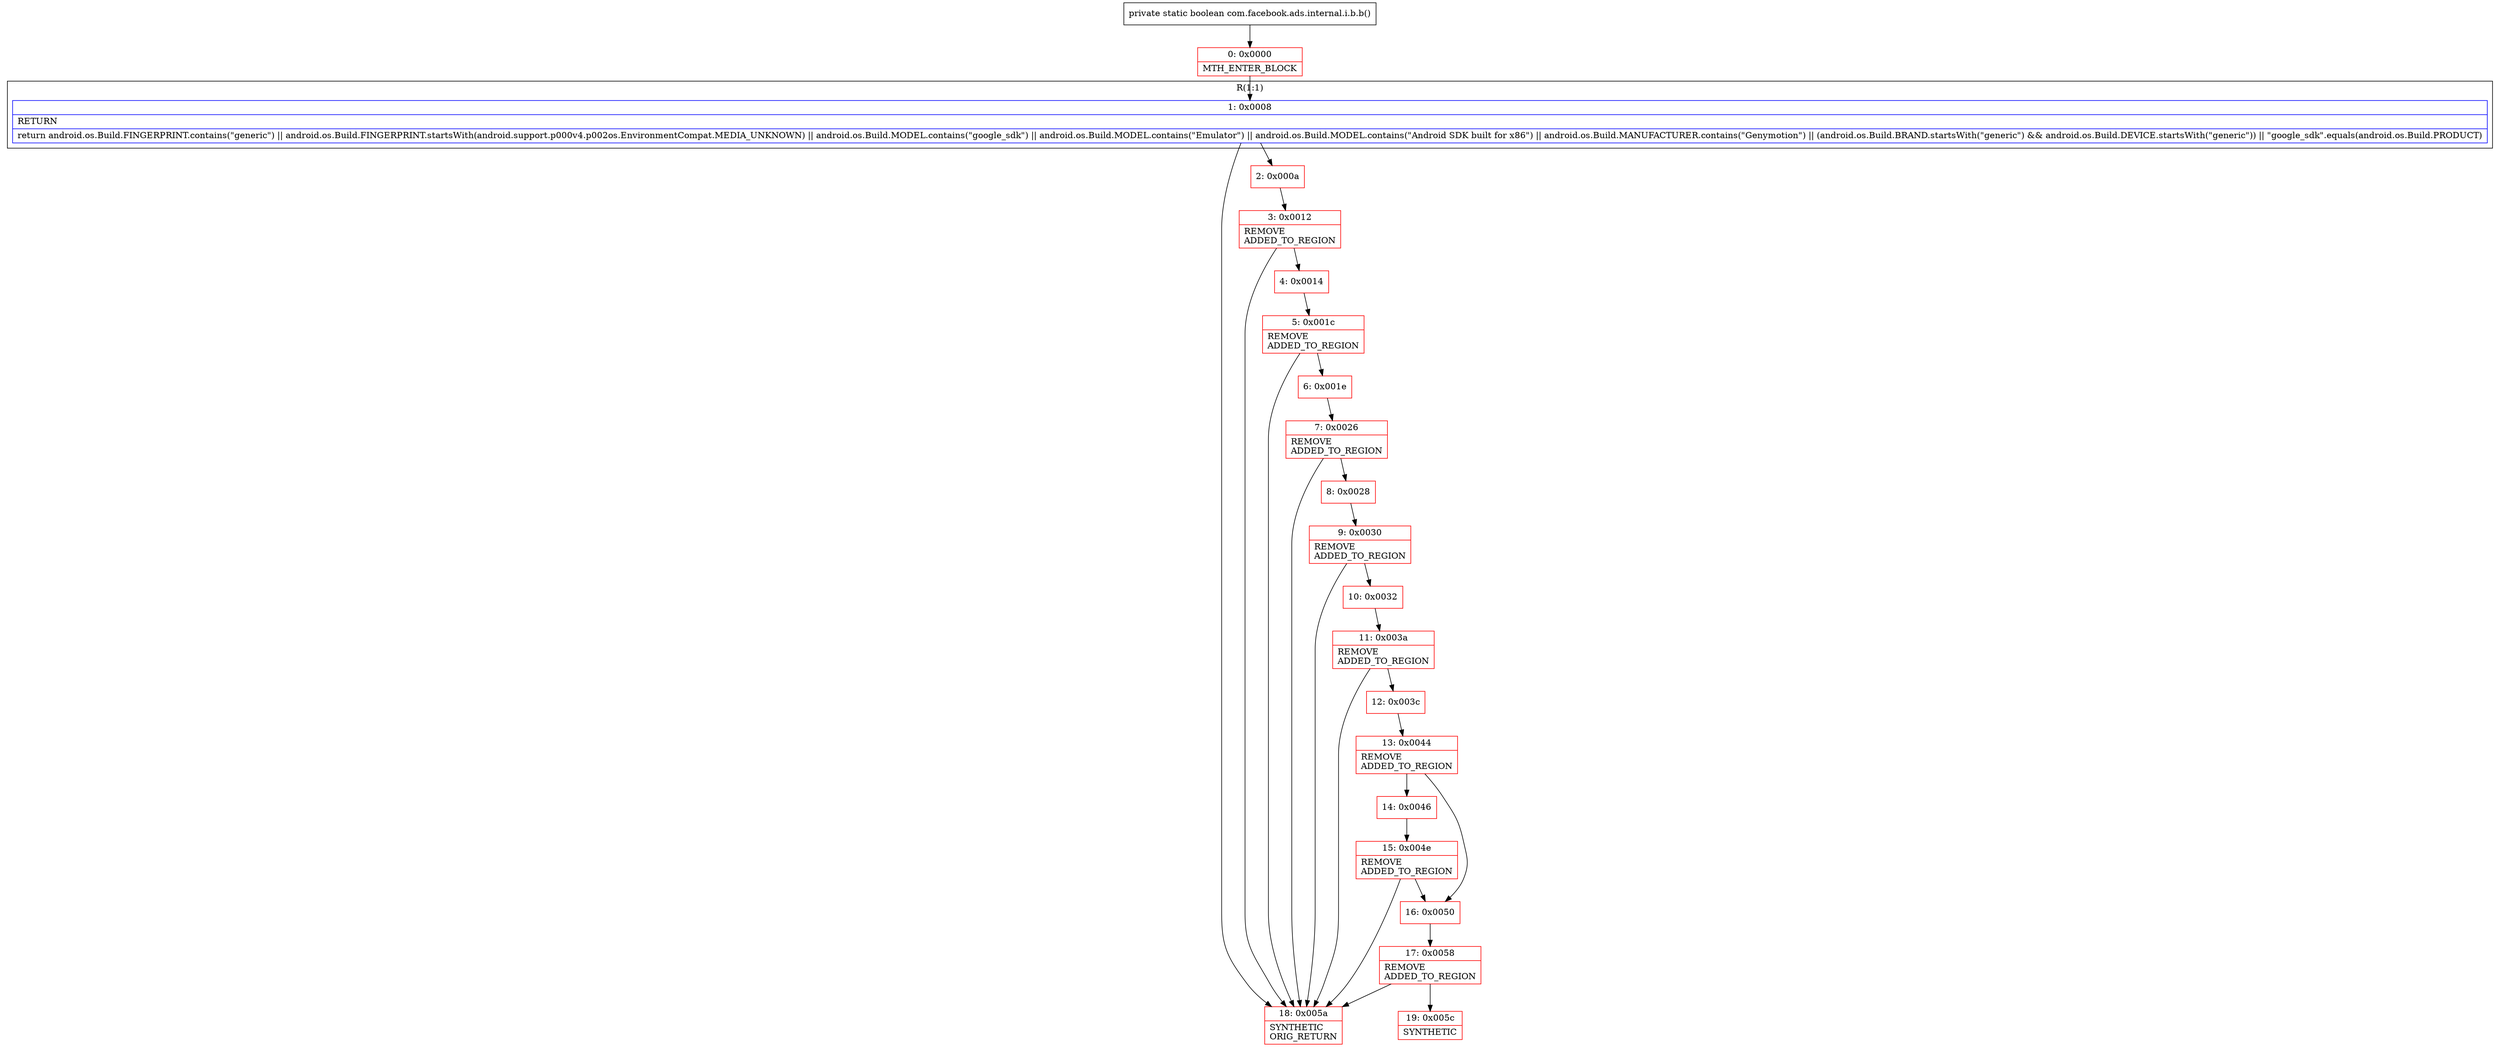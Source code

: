 digraph "CFG forcom.facebook.ads.internal.i.b.b()Z" {
subgraph cluster_Region_679346099 {
label = "R(1:1)";
node [shape=record,color=blue];
Node_1 [shape=record,label="{1\:\ 0x0008|RETURN\l|return android.os.Build.FINGERPRINT.contains(\"generic\") \|\| android.os.Build.FINGERPRINT.startsWith(android.support.p000v4.p002os.EnvironmentCompat.MEDIA_UNKNOWN) \|\| android.os.Build.MODEL.contains(\"google_sdk\") \|\| android.os.Build.MODEL.contains(\"Emulator\") \|\| android.os.Build.MODEL.contains(\"Android SDK built for x86\") \|\| android.os.Build.MANUFACTURER.contains(\"Genymotion\") \|\| (android.os.Build.BRAND.startsWith(\"generic\") && android.os.Build.DEVICE.startsWith(\"generic\")) \|\| \"google_sdk\".equals(android.os.Build.PRODUCT)\l}"];
}
Node_0 [shape=record,color=red,label="{0\:\ 0x0000|MTH_ENTER_BLOCK\l}"];
Node_2 [shape=record,color=red,label="{2\:\ 0x000a}"];
Node_3 [shape=record,color=red,label="{3\:\ 0x0012|REMOVE\lADDED_TO_REGION\l}"];
Node_4 [shape=record,color=red,label="{4\:\ 0x0014}"];
Node_5 [shape=record,color=red,label="{5\:\ 0x001c|REMOVE\lADDED_TO_REGION\l}"];
Node_6 [shape=record,color=red,label="{6\:\ 0x001e}"];
Node_7 [shape=record,color=red,label="{7\:\ 0x0026|REMOVE\lADDED_TO_REGION\l}"];
Node_8 [shape=record,color=red,label="{8\:\ 0x0028}"];
Node_9 [shape=record,color=red,label="{9\:\ 0x0030|REMOVE\lADDED_TO_REGION\l}"];
Node_10 [shape=record,color=red,label="{10\:\ 0x0032}"];
Node_11 [shape=record,color=red,label="{11\:\ 0x003a|REMOVE\lADDED_TO_REGION\l}"];
Node_12 [shape=record,color=red,label="{12\:\ 0x003c}"];
Node_13 [shape=record,color=red,label="{13\:\ 0x0044|REMOVE\lADDED_TO_REGION\l}"];
Node_14 [shape=record,color=red,label="{14\:\ 0x0046}"];
Node_15 [shape=record,color=red,label="{15\:\ 0x004e|REMOVE\lADDED_TO_REGION\l}"];
Node_16 [shape=record,color=red,label="{16\:\ 0x0050}"];
Node_17 [shape=record,color=red,label="{17\:\ 0x0058|REMOVE\lADDED_TO_REGION\l}"];
Node_18 [shape=record,color=red,label="{18\:\ 0x005a|SYNTHETIC\lORIG_RETURN\l}"];
Node_19 [shape=record,color=red,label="{19\:\ 0x005c|SYNTHETIC\l}"];
MethodNode[shape=record,label="{private static boolean com.facebook.ads.internal.i.b.b() }"];
MethodNode -> Node_0;
Node_1 -> Node_2;
Node_1 -> Node_18;
Node_0 -> Node_1;
Node_2 -> Node_3;
Node_3 -> Node_4;
Node_3 -> Node_18;
Node_4 -> Node_5;
Node_5 -> Node_6;
Node_5 -> Node_18;
Node_6 -> Node_7;
Node_7 -> Node_8;
Node_7 -> Node_18;
Node_8 -> Node_9;
Node_9 -> Node_10;
Node_9 -> Node_18;
Node_10 -> Node_11;
Node_11 -> Node_12;
Node_11 -> Node_18;
Node_12 -> Node_13;
Node_13 -> Node_14;
Node_13 -> Node_16;
Node_14 -> Node_15;
Node_15 -> Node_16;
Node_15 -> Node_18;
Node_16 -> Node_17;
Node_17 -> Node_18;
Node_17 -> Node_19;
}

